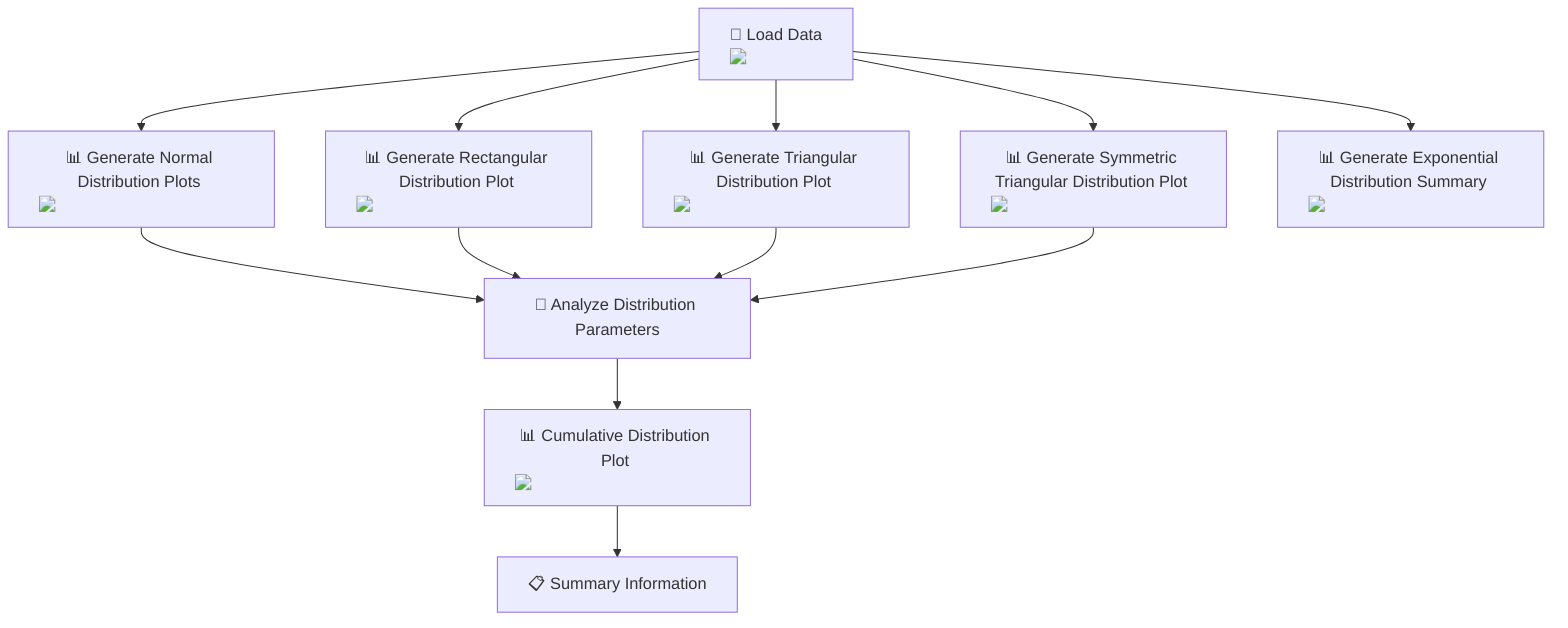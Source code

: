 graph TD;
    A["📂 Load Data <img src='file.svg'/>"] --> B["📊 Generate Normal Distribution Plots <img src='dummy_plots/normal_distribution_plot.svg'/>"];
    A --> C["📊 Generate Rectangular Distribution Plot <img src='dummy_plots/rectangular_distribution_plot.svg'/>"];
    A --> D["📊 Generate Triangular Distribution Plot <img src='dummy_plots/triangular_distribution_plot.svg'/>"];
    A --> E["📊 Generate Symmetric Triangular Distribution Plot <img src='dummy_plots/symmetric_triangular_distribution_plot.svg'/>"];
    A --> F["📊 Generate Exponential Distribution Summary <img src='file.svg'/>"];
    
    B --> G["🧠 Analyze Distribution Parameters"];
    C --> G;
    D --> G;
    E --> G;
    
    G --> H["📊 Cumulative Distribution Plot <img src='dummy_plots/cumulative_distribution_plot.svg'/>"];
    H --> I["📋 Summary Information"];